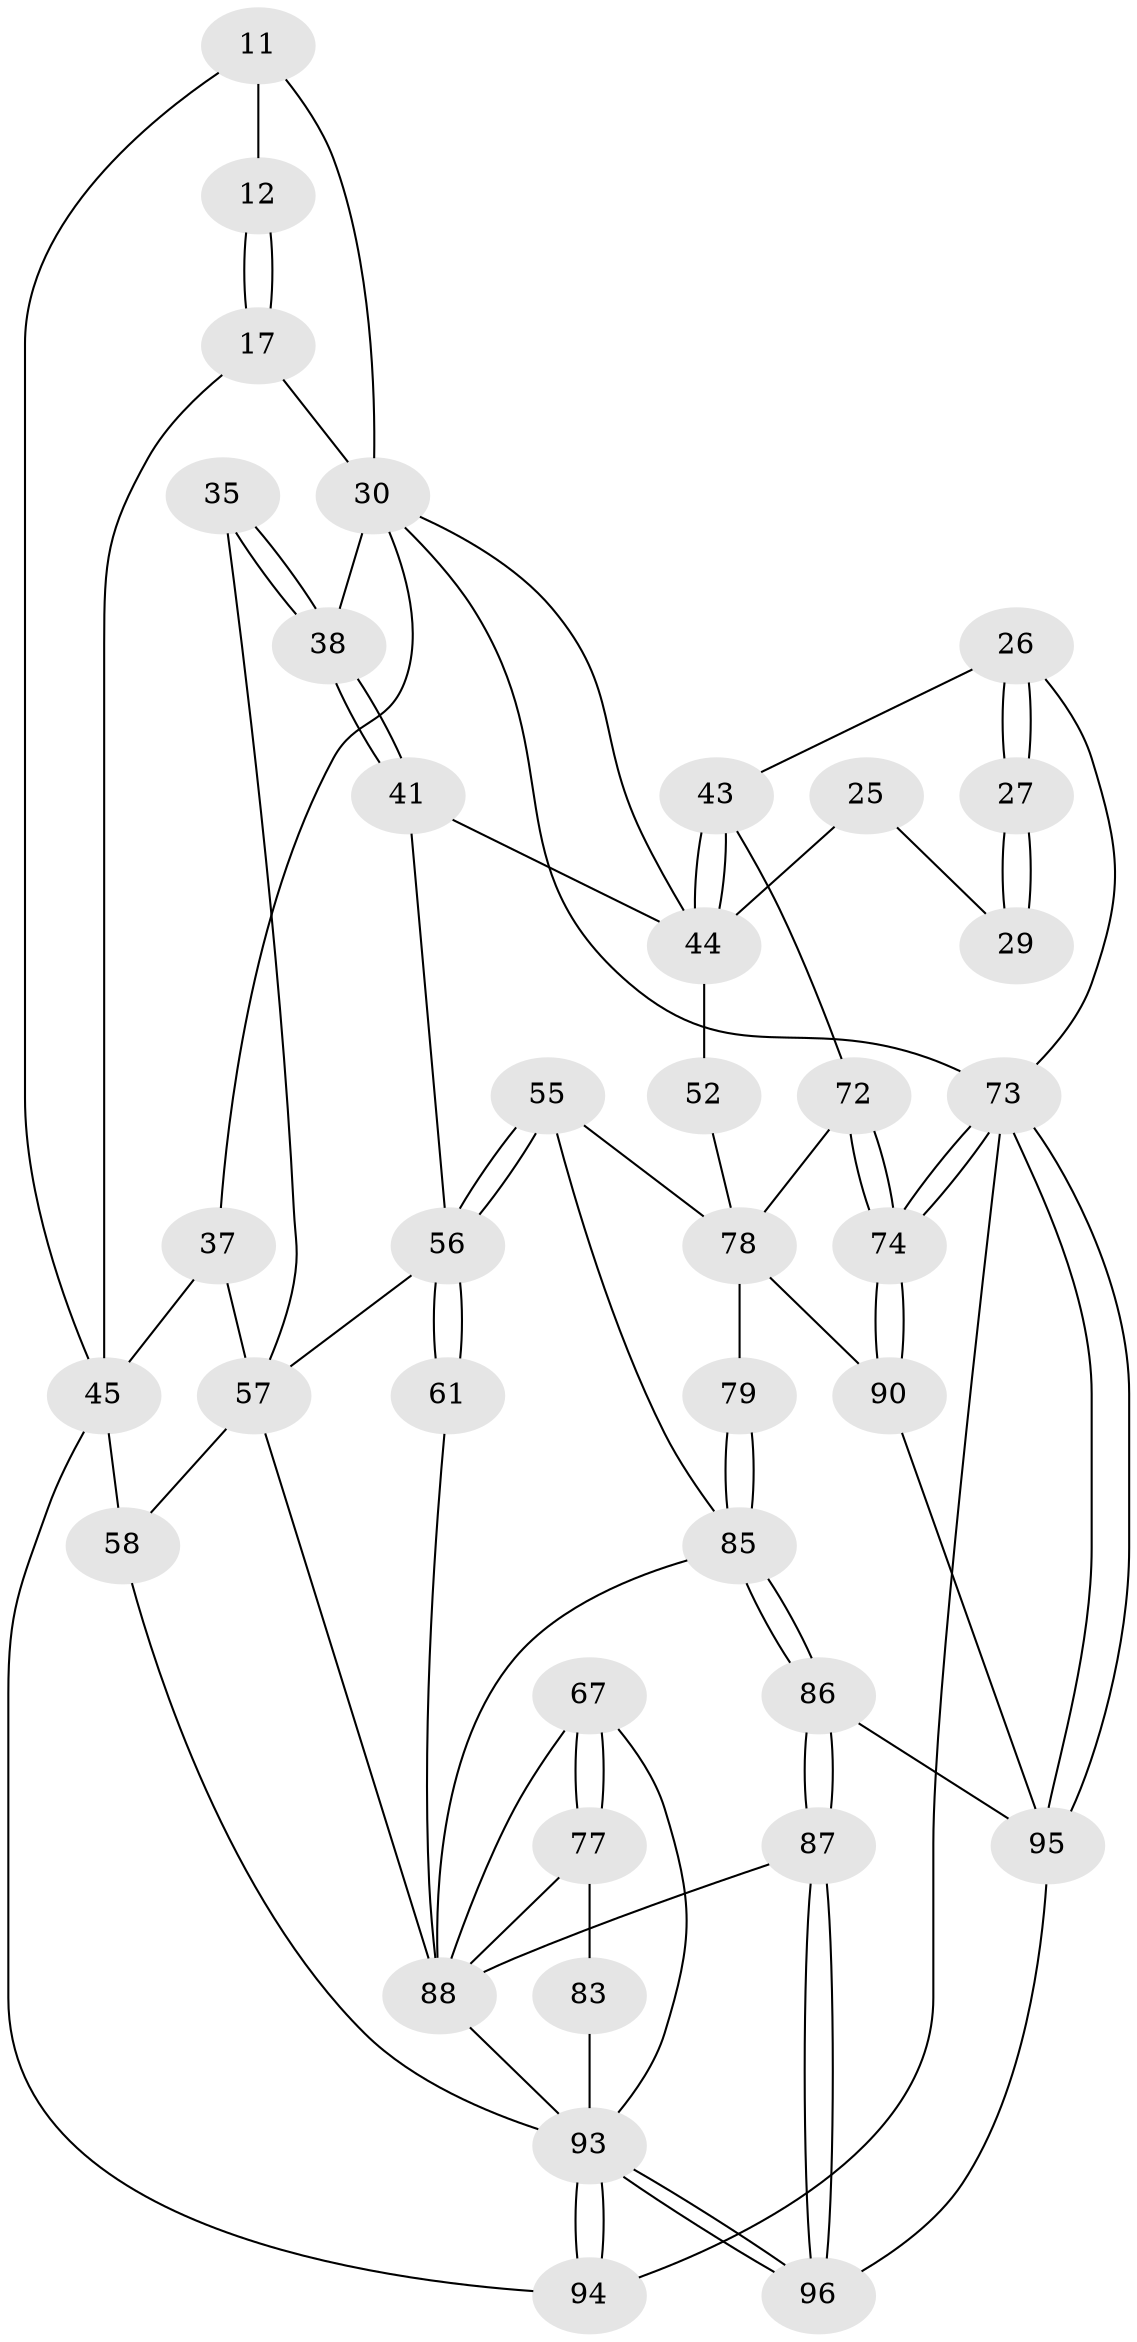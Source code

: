 // original degree distribution, {3: 0.03125, 5: 0.6145833333333334, 4: 0.17708333333333334, 6: 0.17708333333333334}
// Generated by graph-tools (version 1.1) at 2025/05/03/04/25 22:05:29]
// undirected, 38 vertices, 83 edges
graph export_dot {
graph [start="1"]
  node [color=gray90,style=filled];
  11 [pos="+0.26840881356595886+0.09590028347058684",super="+2+9"];
  12 [pos="+0.2046663758600911+0.13970055295685424"];
  17 [pos="+0.19951751391343997+0.16024041283096346"];
  25 [pos="+0.9197238334465766+0",super="+24"];
  26 [pos="+1+0.38488476262621757"];
  27 [pos="+0.9618675914084103+0.29910532923883254"];
  29 [pos="+0.8907532299702736+0.2898034230883273",super="+28"];
  30 [pos="+0.2190098024101097+0.1676448032978543",super="+21+22"];
  35 [pos="+0.33314274601345356+0.3251832743285104"];
  37 [pos="+0.3092002849973305+0.32712197032938617",super="+33"];
  38 [pos="+0.5274785342393672+0.4055903814300317",super="+31+32+34"];
  41 [pos="+0.5300236727855077+0.41257207236187876"];
  43 [pos="+0.8944218345594385+0.5585123221380914",super="+42"];
  44 [pos="+0.8405328765462258+0.4918183107747181",super="+40"];
  45 [pos="+0.19294871881190298+0.37446280019452494",super="+18"];
  52 [pos="+0.671950573272378+0.498047436035344"];
  55 [pos="+0.5731536995988743+0.6166046717039346"];
  56 [pos="+0.5561318280363291+0.608265818597695",super="+49+50"];
  57 [pos="+0.2957779864233902+0.5664237465842652",super="+51"];
  58 [pos="+0.12201867514679024+0.5221762190383076",super="+47+15+46"];
  61 [pos="+0.5254798997754704+0.6047764742575557"];
  67 [pos="+0.29161760363573624+0.6332765970826018"];
  72 [pos="+1+1",super="+59"];
  73 [pos="+1+1",super="+6"];
  74 [pos="+1+1"];
  77 [pos="+0.293818896639091+0.6627147939172399",super="+76"];
  78 [pos="+0.5758562025551067+0.8056425148911918",super="+54+60"];
  79 [pos="+0.5658952489071436+0.8082630582962955"];
  83 [pos="+0.186386264050226+0.7750396219911587",super="+82"];
  85 [pos="+0.521105448018104+0.8487284973822138",super="+70+69"];
  86 [pos="+0.4977929257442606+0.9111899329398053"];
  87 [pos="+0.4830902963015337+0.9240739982519004"];
  88 [pos="+0.3278920999100178+0.8557325459608096",super="+75+71+66"];
  90 [pos="+0.7849868622500242+0.8362446243349616",super="+80+81"];
  93 [pos="+0.10021140726133886+1",super="+89+84+63+68+64"];
  94 [pos="+0+1",super="+7"];
  95 [pos="+0.7171934225651484+1",super="+92+91"];
  96 [pos="+0.47764846039796244+1"];
  11 -- 12 [weight=2];
  11 -- 30 [weight=2];
  11 -- 45;
  12 -- 17;
  12 -- 17;
  17 -- 30;
  17 -- 45;
  25 -- 29 [weight=2];
  25 -- 44;
  26 -- 27;
  26 -- 27;
  26 -- 73;
  26 -- 43;
  27 -- 29 [weight=2];
  27 -- 29;
  30 -- 38 [weight=3];
  30 -- 73;
  30 -- 37;
  30 -- 44;
  35 -- 38 [weight=2];
  35 -- 38;
  35 -- 57;
  37 -- 45 [weight=2];
  37 -- 57;
  38 -- 41;
  38 -- 41;
  41 -- 56;
  41 -- 44;
  43 -- 44;
  43 -- 44;
  43 -- 72 [weight=2];
  44 -- 52 [weight=2];
  45 -- 58 [weight=2];
  45 -- 94;
  52 -- 78;
  55 -- 56;
  55 -- 56;
  55 -- 85;
  55 -- 78;
  56 -- 61 [weight=2];
  56 -- 61;
  56 -- 57;
  57 -- 58 [weight=2];
  57 -- 88;
  58 -- 93 [weight=2];
  61 -- 88;
  67 -- 77;
  67 -- 77;
  67 -- 93;
  67 -- 88;
  72 -- 74;
  72 -- 74;
  72 -- 78;
  73 -- 74;
  73 -- 74;
  73 -- 95;
  73 -- 95;
  73 -- 94 [weight=2];
  74 -- 90;
  74 -- 90;
  77 -- 88;
  77 -- 83 [weight=2];
  78 -- 79;
  78 -- 90 [weight=2];
  79 -- 85 [weight=2];
  79 -- 85;
  83 -- 93 [weight=2];
  85 -- 86;
  85 -- 86;
  85 -- 88;
  86 -- 87;
  86 -- 87;
  86 -- 95;
  87 -- 88;
  87 -- 96;
  87 -- 96;
  88 -- 93;
  90 -- 95 [weight=2];
  93 -- 94 [weight=3];
  93 -- 94;
  93 -- 96;
  93 -- 96;
  95 -- 96;
}
